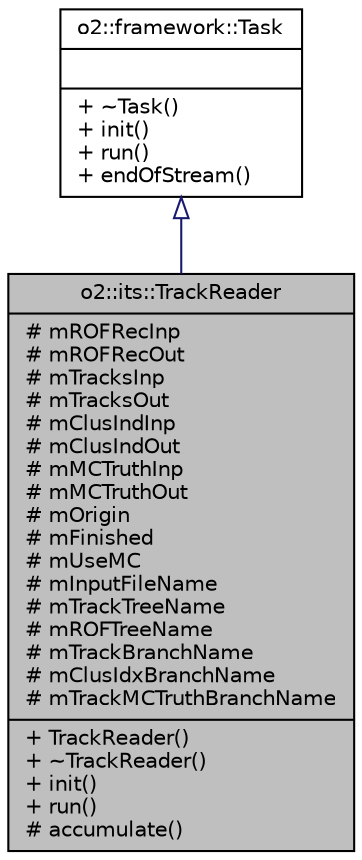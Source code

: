 digraph "o2::its::TrackReader"
{
 // INTERACTIVE_SVG=YES
  bgcolor="transparent";
  edge [fontname="Helvetica",fontsize="10",labelfontname="Helvetica",labelfontsize="10"];
  node [fontname="Helvetica",fontsize="10",shape=record];
  Node1 [label="{o2::its::TrackReader\n|# mROFRecInp\l# mROFRecOut\l# mTracksInp\l# mTracksOut\l# mClusIndInp\l# mClusIndOut\l# mMCTruthInp\l# mMCTruthOut\l# mOrigin\l# mFinished\l# mUseMC\l# mInputFileName\l# mTrackTreeName\l# mROFTreeName\l# mTrackBranchName\l# mClusIdxBranchName\l# mTrackMCTruthBranchName\l|+ TrackReader()\l+ ~TrackReader()\l+ init()\l+ run()\l# accumulate()\l}",height=0.2,width=0.4,color="black", fillcolor="grey75", style="filled", fontcolor="black"];
  Node2 -> Node1 [dir="back",color="midnightblue",fontsize="10",style="solid",arrowtail="onormal",fontname="Helvetica"];
  Node2 [label="{o2::framework::Task\n||+ ~Task()\l+ init()\l+ run()\l+ endOfStream()\l}",height=0.2,width=0.4,color="black",URL="$de/dac/classo2_1_1framework_1_1Task.html"];
}
